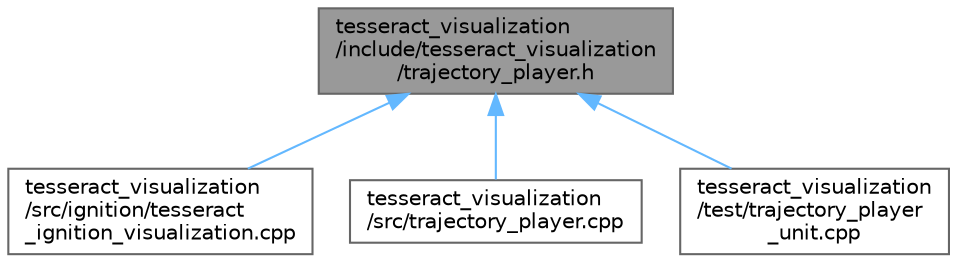 digraph "tesseract_visualization/include/tesseract_visualization/trajectory_player.h"
{
 // LATEX_PDF_SIZE
  bgcolor="transparent";
  edge [fontname=Helvetica,fontsize=10,labelfontname=Helvetica,labelfontsize=10];
  node [fontname=Helvetica,fontsize=10,shape=box,height=0.2,width=0.4];
  Node1 [label="tesseract_visualization\l/include/tesseract_visualization\l/trajectory_player.h",height=0.2,width=0.4,color="gray40", fillcolor="grey60", style="filled", fontcolor="black",tooltip="Trajectory player class."];
  Node1 -> Node2 [dir="back",color="steelblue1",style="solid"];
  Node2 [label="tesseract_visualization\l/src/ignition/tesseract\l_ignition_visualization.cpp",height=0.2,width=0.4,color="grey40", fillcolor="white", style="filled",URL="$d6/dbe/tesseract__ignition__visualization_8cpp.html",tooltip=" "];
  Node1 -> Node3 [dir="back",color="steelblue1",style="solid"];
  Node3 [label="tesseract_visualization\l/src/trajectory_player.cpp",height=0.2,width=0.4,color="grey40", fillcolor="white", style="filled",URL="$de/dc1/trajectory__player_8cpp.html",tooltip=" "];
  Node1 -> Node4 [dir="back",color="steelblue1",style="solid"];
  Node4 [label="tesseract_visualization\l/test/trajectory_player\l_unit.cpp",height=0.2,width=0.4,color="grey40", fillcolor="white", style="filled",URL="$d4/dbe/trajectory__player__unit_8cpp.html",tooltip=" "];
}
